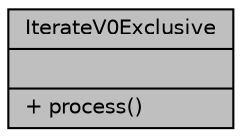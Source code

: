 digraph "IterateV0Exclusive"
{
 // INTERACTIVE_SVG=YES
  bgcolor="transparent";
  edge [fontname="Helvetica",fontsize="10",labelfontname="Helvetica",labelfontsize="10"];
  node [fontname="Helvetica",fontsize="10",shape=record];
  Node1 [label="{IterateV0Exclusive\n||+ process()\l}",height=0.2,width=0.4,color="black", fillcolor="grey75", style="filled", fontcolor="black"];
}
